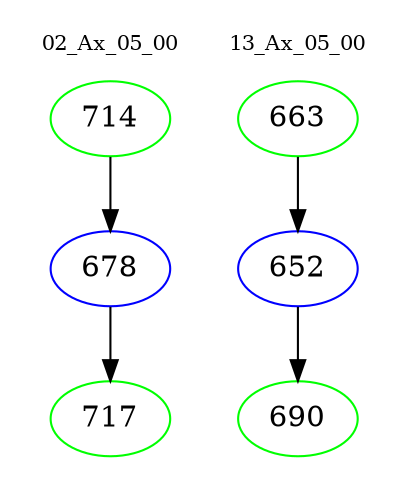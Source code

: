 digraph{
subgraph cluster_0 {
color = white
label = "02_Ax_05_00";
fontsize=10;
T0_714 [label="714", color="green"]
T0_714 -> T0_678 [color="black"]
T0_678 [label="678", color="blue"]
T0_678 -> T0_717 [color="black"]
T0_717 [label="717", color="green"]
}
subgraph cluster_1 {
color = white
label = "13_Ax_05_00";
fontsize=10;
T1_663 [label="663", color="green"]
T1_663 -> T1_652 [color="black"]
T1_652 [label="652", color="blue"]
T1_652 -> T1_690 [color="black"]
T1_690 [label="690", color="green"]
}
}
